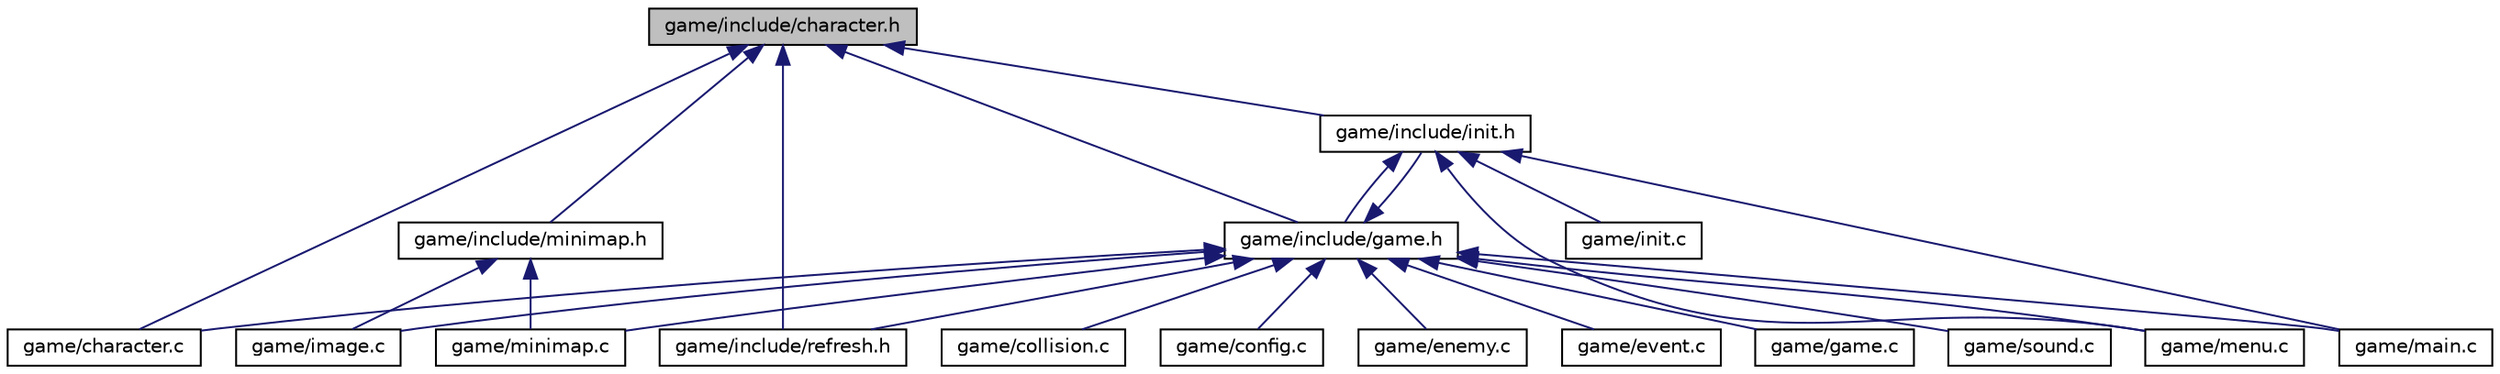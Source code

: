 digraph "game/include/character.h"
{
 // LATEX_PDF_SIZE
  edge [fontname="Helvetica",fontsize="10",labelfontname="Helvetica",labelfontsize="10"];
  node [fontname="Helvetica",fontsize="10",shape=record];
  Node1 [label="game/include/character.h",height=0.2,width=0.4,color="black", fillcolor="grey75", style="filled", fontcolor="black",tooltip="Character Movement and Animation."];
  Node1 -> Node2 [dir="back",color="midnightblue",fontsize="10",style="solid",fontname="Helvetica"];
  Node2 [label="game/include/init.h",height=0.2,width=0.4,color="black", fillcolor="white", style="filled",URL="$d8/dc0/init_8h.html",tooltip="Initializing Initial Values."];
  Node2 -> Node3 [dir="back",color="midnightblue",fontsize="10",style="solid",fontname="Helvetica"];
  Node3 [label="game/include/game.h",height=0.2,width=0.4,color="black", fillcolor="white", style="filled",URL="$d2/dd5/game_8h.html",tooltip="Game Management."];
  Node3 -> Node2 [dir="back",color="midnightblue",fontsize="10",style="solid",fontname="Helvetica"];
  Node3 -> Node4 [dir="back",color="midnightblue",fontsize="10",style="solid",fontname="Helvetica"];
  Node4 [label="game/character.c",height=0.2,width=0.4,color="black", fillcolor="white", style="filled",URL="$db/d5b/character_8c.html",tooltip="Character Movement and Animation."];
  Node3 -> Node5 [dir="back",color="midnightblue",fontsize="10",style="solid",fontname="Helvetica"];
  Node5 [label="game/collision.c",height=0.2,width=0.4,color="black", fillcolor="white", style="filled",URL="$db/dfa/collision_8c.html",tooltip="Collision Perfect Pixel."];
  Node3 -> Node6 [dir="back",color="midnightblue",fontsize="10",style="solid",fontname="Helvetica"];
  Node6 [label="game/config.c",height=0.2,width=0.4,color="black", fillcolor="white", style="filled",URL="$d3/d95/config_8c.html",tooltip="Config file."];
  Node3 -> Node7 [dir="back",color="midnightblue",fontsize="10",style="solid",fontname="Helvetica"];
  Node7 [label="game/enemy.c",height=0.2,width=0.4,color="black", fillcolor="white", style="filled",URL="$da/d9a/enemy_8c.html",tooltip="ENEMY FUNCTION / mvt /collision / ATTACK."];
  Node3 -> Node8 [dir="back",color="midnightblue",fontsize="10",style="solid",fontname="Helvetica"];
  Node8 [label="game/event.c",height=0.2,width=0.4,color="black", fillcolor="white", style="filled",URL="$d0/deb/event_8c.html",tooltip="Handling game events."];
  Node3 -> Node9 [dir="back",color="midnightblue",fontsize="10",style="solid",fontname="Helvetica"];
  Node9 [label="game/game.c",height=0.2,width=0.4,color="black", fillcolor="white", style="filled",URL="$d1/dcb/game_8c.html",tooltip="Game Management."];
  Node3 -> Node10 [dir="back",color="midnightblue",fontsize="10",style="solid",fontname="Helvetica"];
  Node10 [label="game/image.c",height=0.2,width=0.4,color="black", fillcolor="white", style="filled",URL="$d3/d10/image_8c.html",tooltip="Image Functions."];
  Node3 -> Node11 [dir="back",color="midnightblue",fontsize="10",style="solid",fontname="Helvetica"];
  Node11 [label="game/include/refresh.h",height=0.2,width=0.4,color="black", fillcolor="white", style="filled",URL="$d3/d74/refresh_8h.html",tooltip="Refresh management."];
  Node3 -> Node12 [dir="back",color="midnightblue",fontsize="10",style="solid",fontname="Helvetica"];
  Node12 [label="game/main.c",height=0.2,width=0.4,color="black", fillcolor="white", style="filled",URL="$d0/d29/main_8c.html",tooltip="Main File Project."];
  Node3 -> Node13 [dir="back",color="midnightblue",fontsize="10",style="solid",fontname="Helvetica"];
  Node13 [label="game/menu.c",height=0.2,width=0.4,color="black", fillcolor="white", style="filled",URL="$d2/d0a/menu_8c.html",tooltip="Menu Functions."];
  Node3 -> Node14 [dir="back",color="midnightblue",fontsize="10",style="solid",fontname="Helvetica"];
  Node14 [label="game/minimap.c",height=0.2,width=0.4,color="black", fillcolor="white", style="filled",URL="$d0/da5/minimap_8c.html",tooltip="Minimap Functions."];
  Node3 -> Node15 [dir="back",color="midnightblue",fontsize="10",style="solid",fontname="Helvetica"];
  Node15 [label="game/sound.c",height=0.2,width=0.4,color="black", fillcolor="white", style="filled",URL="$d9/d72/sound_8c.html",tooltip="Sound Functions."];
  Node2 -> Node16 [dir="back",color="midnightblue",fontsize="10",style="solid",fontname="Helvetica"];
  Node16 [label="game/init.c",height=0.2,width=0.4,color="black", fillcolor="white", style="filled",URL="$d8/d60/init_8c.html",tooltip="Initializing Initial Values."];
  Node2 -> Node12 [dir="back",color="midnightblue",fontsize="10",style="solid",fontname="Helvetica"];
  Node2 -> Node13 [dir="back",color="midnightblue",fontsize="10",style="solid",fontname="Helvetica"];
  Node1 -> Node3 [dir="back",color="midnightblue",fontsize="10",style="solid",fontname="Helvetica"];
  Node1 -> Node4 [dir="back",color="midnightblue",fontsize="10",style="solid",fontname="Helvetica"];
  Node1 -> Node17 [dir="back",color="midnightblue",fontsize="10",style="solid",fontname="Helvetica"];
  Node17 [label="game/include/minimap.h",height=0.2,width=0.4,color="black", fillcolor="white", style="filled",URL="$df/d43/minimap_8h.html",tooltip="Minimap Functions."];
  Node17 -> Node10 [dir="back",color="midnightblue",fontsize="10",style="solid",fontname="Helvetica"];
  Node17 -> Node14 [dir="back",color="midnightblue",fontsize="10",style="solid",fontname="Helvetica"];
  Node1 -> Node11 [dir="back",color="midnightblue",fontsize="10",style="solid",fontname="Helvetica"];
}
